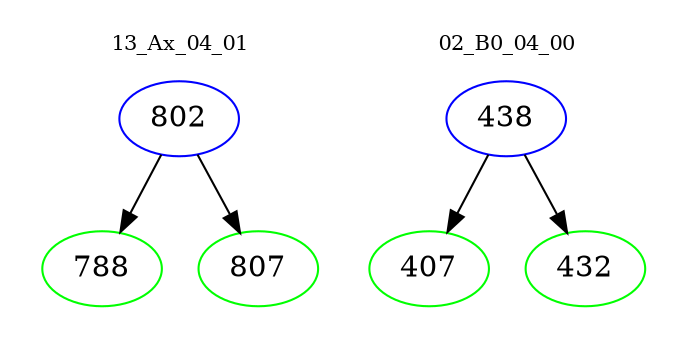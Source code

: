digraph{
subgraph cluster_0 {
color = white
label = "13_Ax_04_01";
fontsize=10;
T0_802 [label="802", color="blue"]
T0_802 -> T0_788 [color="black"]
T0_788 [label="788", color="green"]
T0_802 -> T0_807 [color="black"]
T0_807 [label="807", color="green"]
}
subgraph cluster_1 {
color = white
label = "02_B0_04_00";
fontsize=10;
T1_438 [label="438", color="blue"]
T1_438 -> T1_407 [color="black"]
T1_407 [label="407", color="green"]
T1_438 -> T1_432 [color="black"]
T1_432 [label="432", color="green"]
}
}
